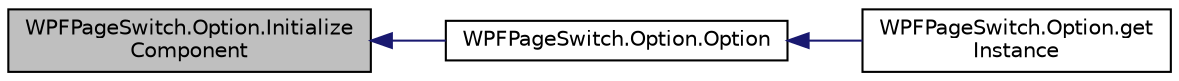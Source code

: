 digraph "WPFPageSwitch.Option.InitializeComponent"
{
  edge [fontname="Helvetica",fontsize="10",labelfontname="Helvetica",labelfontsize="10"];
  node [fontname="Helvetica",fontsize="10",shape=record];
  rankdir="LR";
  Node1 [label="WPFPageSwitch.Option.Initialize\lComponent",height=0.2,width=0.4,color="black", fillcolor="grey75", style="filled" fontcolor="black"];
  Node1 -> Node2 [dir="back",color="midnightblue",fontsize="10",style="solid",fontname="Helvetica"];
  Node2 [label="WPFPageSwitch.Option.Option",height=0.2,width=0.4,color="black", fillcolor="white", style="filled",URL="$de/db6/class_w_p_f_page_switch_1_1_option.html#abdc1ef228eec651bd7b1d080dc6aaf7e",tooltip="Constructeur de notre classe "];
  Node2 -> Node3 [dir="back",color="midnightblue",fontsize="10",style="solid",fontname="Helvetica"];
  Node3 [label="WPFPageSwitch.Option.get\lInstance",height=0.2,width=0.4,color="black", fillcolor="white", style="filled",URL="$de/db6/class_w_p_f_page_switch_1_1_option.html#ac468a2f3469807420d2aba6ac0d38954",tooltip="Recupere une instance de la classe d&#39;option (singleton) "];
}
